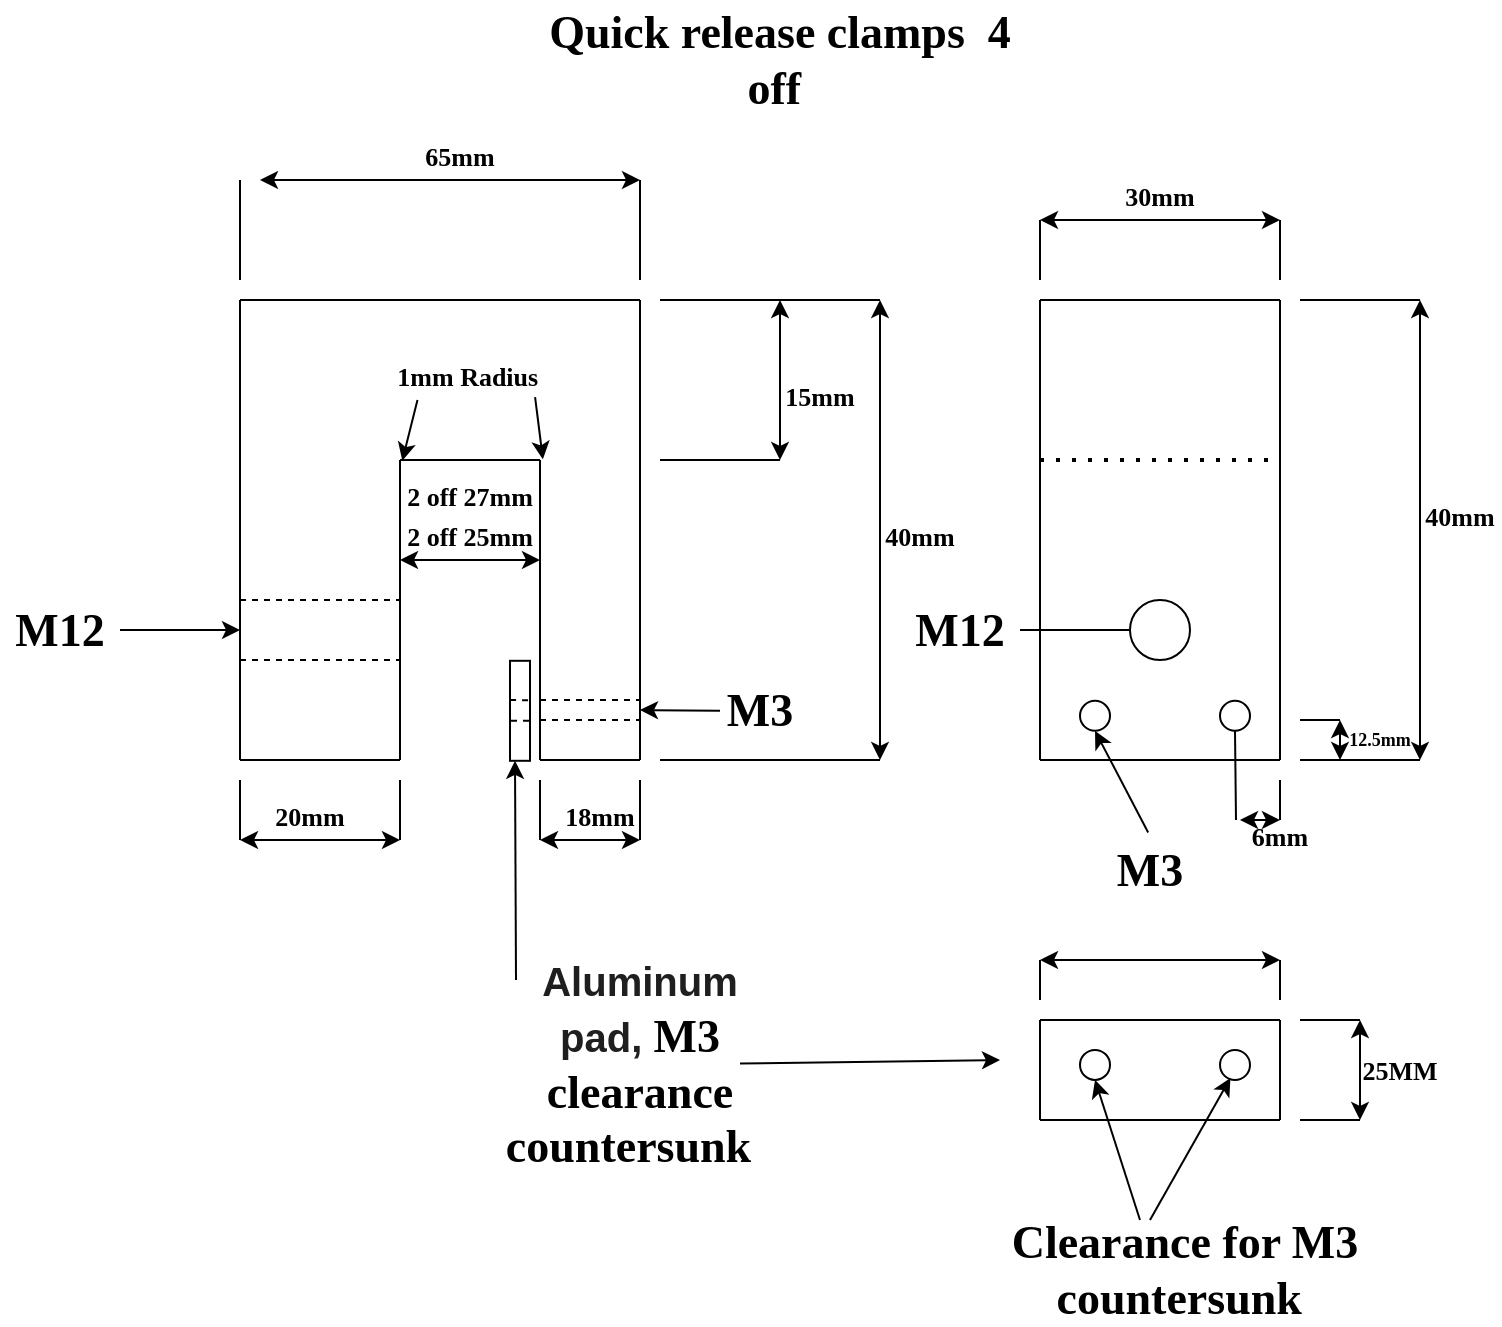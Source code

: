 <mxfile version="24.2.5" type="github">
  <diagram name="Page-1" id="D4QySljkWwXS3y5ZSYCn">
    <mxGraphModel dx="1426" dy="913" grid="1" gridSize="10" guides="1" tooltips="1" connect="1" arrows="1" fold="1" page="1" pageScale="1" pageWidth="850" pageHeight="1100" math="0" shadow="0">
      <root>
        <mxCell id="0" />
        <mxCell id="1" parent="0" />
        <mxCell id="aiz-7ZvKKJUCS8Ez0zSB-1" value="" style="endArrow=none;html=1;rounded=0;" parent="1" edge="1">
          <mxGeometry width="50" height="50" relative="1" as="geometry">
            <mxPoint x="240" y="400" as="sourcePoint" />
            <mxPoint x="440" y="400" as="targetPoint" />
          </mxGeometry>
        </mxCell>
        <mxCell id="aiz-7ZvKKJUCS8Ez0zSB-2" value="" style="endArrow=none;html=1;rounded=0;" parent="1" edge="1">
          <mxGeometry width="50" height="50" relative="1" as="geometry">
            <mxPoint x="440" y="630" as="sourcePoint" />
            <mxPoint x="440" y="400" as="targetPoint" />
          </mxGeometry>
        </mxCell>
        <mxCell id="aiz-7ZvKKJUCS8Ez0zSB-3" value="" style="endArrow=none;html=1;rounded=0;" parent="1" edge="1">
          <mxGeometry width="50" height="50" relative="1" as="geometry">
            <mxPoint x="320" y="480" as="sourcePoint" />
            <mxPoint x="390" y="480" as="targetPoint" />
          </mxGeometry>
        </mxCell>
        <mxCell id="aiz-7ZvKKJUCS8Ez0zSB-4" value="" style="endArrow=none;html=1;rounded=0;" parent="1" edge="1">
          <mxGeometry width="50" height="50" relative="1" as="geometry">
            <mxPoint x="240" y="480" as="sourcePoint" />
            <mxPoint x="240" y="400" as="targetPoint" />
          </mxGeometry>
        </mxCell>
        <mxCell id="aiz-7ZvKKJUCS8Ez0zSB-5" value="" style="endArrow=none;html=1;rounded=0;" parent="1" edge="1">
          <mxGeometry width="50" height="50" relative="1" as="geometry">
            <mxPoint x="390" y="480" as="sourcePoint" />
            <mxPoint x="390" y="630" as="targetPoint" />
          </mxGeometry>
        </mxCell>
        <mxCell id="aiz-7ZvKKJUCS8Ez0zSB-6" value="" style="endArrow=none;html=1;rounded=0;" parent="1" edge="1">
          <mxGeometry width="50" height="50" relative="1" as="geometry">
            <mxPoint x="390" y="630" as="sourcePoint" />
            <mxPoint x="440" y="630" as="targetPoint" />
          </mxGeometry>
        </mxCell>
        <mxCell id="aiz-7ZvKKJUCS8Ez0zSB-9" value="" style="endArrow=classic;html=1;rounded=0;exitX=1;exitY=0.5;exitDx=0;exitDy=0;" parent="1" source="aiz-7ZvKKJUCS8Ez0zSB-10" edge="1">
          <mxGeometry width="50" height="50" relative="1" as="geometry">
            <mxPoint x="180" y="370" as="sourcePoint" />
            <mxPoint x="240" y="565" as="targetPoint" />
          </mxGeometry>
        </mxCell>
        <mxCell id="aiz-7ZvKKJUCS8Ez0zSB-10" value="M12" style="text;html=1;align=center;verticalAlign=middle;whiteSpace=wrap;rounded=0;fontFamily=Times New Roman;fontStyle=1;fontSize=23;" parent="1" vertex="1">
          <mxGeometry x="120" y="550" width="60" height="30" as="geometry" />
        </mxCell>
        <mxCell id="aiz-7ZvKKJUCS8Ez0zSB-11" value="" style="endArrow=none;dashed=1;html=1;rounded=0;" parent="1" edge="1">
          <mxGeometry width="50" height="50" relative="1" as="geometry">
            <mxPoint x="390" y="600" as="sourcePoint" />
            <mxPoint x="440" y="600" as="targetPoint" />
          </mxGeometry>
        </mxCell>
        <mxCell id="aiz-7ZvKKJUCS8Ez0zSB-12" value="" style="endArrow=none;dashed=1;html=1;rounded=0;" parent="1" edge="1">
          <mxGeometry width="50" height="50" relative="1" as="geometry">
            <mxPoint x="390" y="610" as="sourcePoint" />
            <mxPoint x="440" y="610" as="targetPoint" />
          </mxGeometry>
        </mxCell>
        <mxCell id="aiz-7ZvKKJUCS8Ez0zSB-14" value="" style="endArrow=classic;html=1;rounded=0;exitX=0;exitY=0.5;exitDx=0;exitDy=0;" parent="1" source="aiz-7ZvKKJUCS8Ez0zSB-15" edge="1">
          <mxGeometry width="50" height="50" relative="1" as="geometry">
            <mxPoint x="350" y="650" as="sourcePoint" />
            <mxPoint x="440" y="605" as="targetPoint" />
            <Array as="points">
              <mxPoint x="440" y="605" />
            </Array>
          </mxGeometry>
        </mxCell>
        <mxCell id="aiz-7ZvKKJUCS8Ez0zSB-15" value="M3" style="text;html=1;align=center;verticalAlign=middle;whiteSpace=wrap;rounded=0;fontFamily=Times New Roman;fontStyle=1;fontSize=23;" parent="1" vertex="1">
          <mxGeometry x="480" y="590.4" width="40" height="30" as="geometry" />
        </mxCell>
        <mxCell id="aiz-7ZvKKJUCS8Ez0zSB-16" value="Quick release clamps&amp;nbsp; 4 off&amp;nbsp;" style="text;html=1;align=center;verticalAlign=middle;whiteSpace=wrap;rounded=0;fontFamily=Times New Roman;fontStyle=1;fontSize=23;" parent="1" vertex="1">
          <mxGeometry x="380" y="250" width="260" height="60" as="geometry" />
        </mxCell>
        <mxCell id="aiz-7ZvKKJUCS8Ez0zSB-17" value="" style="endArrow=none;html=1;rounded=0;" parent="1" edge="1">
          <mxGeometry width="50" height="50" relative="1" as="geometry">
            <mxPoint x="450" y="400" as="sourcePoint" />
            <mxPoint x="560" y="400" as="targetPoint" />
          </mxGeometry>
        </mxCell>
        <mxCell id="aiz-7ZvKKJUCS8Ez0zSB-18" value="" style="endArrow=none;html=1;rounded=0;" parent="1" edge="1">
          <mxGeometry width="50" height="50" relative="1" as="geometry">
            <mxPoint x="450" y="630" as="sourcePoint" />
            <mxPoint x="560" y="630" as="targetPoint" />
          </mxGeometry>
        </mxCell>
        <mxCell id="aiz-7ZvKKJUCS8Ez0zSB-23" value="" style="endArrow=classic;startArrow=classic;html=1;rounded=0;" parent="1" edge="1">
          <mxGeometry width="50" height="50" relative="1" as="geometry">
            <mxPoint x="560" y="630" as="sourcePoint" />
            <mxPoint x="560" y="400" as="targetPoint" />
          </mxGeometry>
        </mxCell>
        <mxCell id="aiz-7ZvKKJUCS8Ez0zSB-26" value="" style="rounded=0;whiteSpace=wrap;html=1;rotation=90;" parent="1" vertex="1">
          <mxGeometry x="355" y="600.4" width="50" height="10" as="geometry" />
        </mxCell>
        <mxCell id="aiz-7ZvKKJUCS8Ez0zSB-27" value="" style="endArrow=none;dashed=1;html=1;rounded=0;exitX=0.392;exitY=0.996;exitDx=0;exitDy=0;exitPerimeter=0;entryX=0.395;entryY=0.073;entryDx=0;entryDy=0;entryPerimeter=0;" parent="1" source="aiz-7ZvKKJUCS8Ez0zSB-26" target="aiz-7ZvKKJUCS8Ez0zSB-26" edge="1">
          <mxGeometry width="50" height="50" relative="1" as="geometry">
            <mxPoint x="365" y="650.4" as="sourcePoint" />
            <mxPoint x="385" y="600.4" as="targetPoint" />
          </mxGeometry>
        </mxCell>
        <mxCell id="aiz-7ZvKKJUCS8Ez0zSB-28" value="" style="endArrow=none;dashed=1;html=1;rounded=0;exitX=0.399;exitY=0.862;exitDx=0;exitDy=0;exitPerimeter=0;" parent="1" edge="1">
          <mxGeometry width="50" height="50" relative="1" as="geometry">
            <mxPoint x="375.5" y="610.4" as="sourcePoint" />
            <mxPoint x="384.5" y="610.4" as="targetPoint" />
          </mxGeometry>
        </mxCell>
        <mxCell id="aiz-7ZvKKJUCS8Ez0zSB-29" value="&lt;span style=&quot;color: rgb(31, 31, 31); font-family: &amp;quot;Google Sans&amp;quot;, arial, sans-serif; font-size: 20px; text-align: left; background-color: rgb(255, 255, 255);&quot;&gt;Aluminum pad,&lt;/span&gt;&lt;span style=&quot;color: rgb(31, 31, 31); font-family: &amp;quot;Google Sans&amp;quot;, arial, sans-serif; font-size: 20px; font-weight: 400; text-align: left; background-color: rgb(255, 255, 255);&quot;&gt;&amp;nbsp;&lt;/span&gt;M3 clearance countersunk&amp;nbsp;&amp;nbsp;" style="text;html=1;align=center;verticalAlign=middle;whiteSpace=wrap;rounded=0;fontFamily=Times New Roman;fontStyle=1;fontSize=23;" parent="1" vertex="1">
          <mxGeometry x="390" y="767.46" width="100" height="30" as="geometry" />
        </mxCell>
        <mxCell id="aiz-7ZvKKJUCS8Ez0zSB-32" value="" style="endArrow=classic;html=1;rounded=0;entryX=1;entryY=0.75;entryDx=0;entryDy=0;" parent="1" target="aiz-7ZvKKJUCS8Ez0zSB-26" edge="1">
          <mxGeometry width="50" height="50" relative="1" as="geometry">
            <mxPoint x="378" y="740" as="sourcePoint" />
            <mxPoint x="620" y="730" as="targetPoint" />
          </mxGeometry>
        </mxCell>
        <mxCell id="aiz-7ZvKKJUCS8Ez0zSB-34" value="" style="endArrow=none;html=1;rounded=0;" parent="1" edge="1">
          <mxGeometry width="50" height="50" relative="1" as="geometry">
            <mxPoint x="640" y="630" as="sourcePoint" />
            <mxPoint x="640" y="400" as="targetPoint" />
          </mxGeometry>
        </mxCell>
        <mxCell id="aiz-7ZvKKJUCS8Ez0zSB-35" value="" style="endArrow=none;html=1;rounded=0;" parent="1" edge="1">
          <mxGeometry width="50" height="50" relative="1" as="geometry">
            <mxPoint x="760" y="400" as="sourcePoint" />
            <mxPoint x="640" y="400" as="targetPoint" />
          </mxGeometry>
        </mxCell>
        <mxCell id="aiz-7ZvKKJUCS8Ez0zSB-36" value="" style="endArrow=none;html=1;rounded=0;" parent="1" edge="1">
          <mxGeometry width="50" height="50" relative="1" as="geometry">
            <mxPoint x="760" y="400" as="sourcePoint" />
            <mxPoint x="760" y="630" as="targetPoint" />
          </mxGeometry>
        </mxCell>
        <mxCell id="aiz-7ZvKKJUCS8Ez0zSB-37" value="" style="endArrow=none;html=1;rounded=0;" parent="1" edge="1">
          <mxGeometry width="50" height="50" relative="1" as="geometry">
            <mxPoint x="760" y="630" as="sourcePoint" />
            <mxPoint x="640" y="630" as="targetPoint" />
          </mxGeometry>
        </mxCell>
        <mxCell id="aiz-7ZvKKJUCS8Ez0zSB-38" value="" style="endArrow=none;dashed=1;html=1;dashPattern=1 3;strokeWidth=2;rounded=0;" parent="1" edge="1">
          <mxGeometry width="50" height="50" relative="1" as="geometry">
            <mxPoint x="640" y="480" as="sourcePoint" />
            <mxPoint x="760" y="480" as="targetPoint" />
          </mxGeometry>
        </mxCell>
        <mxCell id="aiz-7ZvKKJUCS8Ez0zSB-40" value="M12" style="text;html=1;align=center;verticalAlign=middle;whiteSpace=wrap;rounded=0;fontFamily=Times New Roman;fontStyle=1;fontSize=23;" parent="1" vertex="1">
          <mxGeometry x="570" y="550" width="60" height="30" as="geometry" />
        </mxCell>
        <mxCell id="aiz-7ZvKKJUCS8Ez0zSB-41" value="" style="endArrow=classic;html=1;rounded=0;entryX=1;entryY=0.5;entryDx=0;entryDy=0;" parent="1" source="aiz-7ZvKKJUCS8Ez0zSB-40" target="aiz-7ZvKKJUCS8Ez0zSB-92" edge="1">
          <mxGeometry width="50" height="50" relative="1" as="geometry">
            <mxPoint x="450" y="540" as="sourcePoint" />
            <mxPoint x="770" y="450" as="targetPoint" />
          </mxGeometry>
        </mxCell>
        <mxCell id="aiz-7ZvKKJUCS8Ez0zSB-42" value="" style="endArrow=none;html=1;rounded=0;" parent="1" edge="1">
          <mxGeometry width="50" height="50" relative="1" as="geometry">
            <mxPoint x="240" y="390" as="sourcePoint" />
            <mxPoint x="240" y="340" as="targetPoint" />
          </mxGeometry>
        </mxCell>
        <mxCell id="aiz-7ZvKKJUCS8Ez0zSB-43" value="" style="endArrow=none;html=1;rounded=0;" parent="1" edge="1">
          <mxGeometry width="50" height="50" relative="1" as="geometry">
            <mxPoint x="440" y="390" as="sourcePoint" />
            <mxPoint x="440" y="340" as="targetPoint" />
          </mxGeometry>
        </mxCell>
        <mxCell id="aiz-7ZvKKJUCS8Ez0zSB-44" value="" style="endArrow=classic;startArrow=classic;html=1;rounded=0;" parent="1" edge="1">
          <mxGeometry width="50" height="50" relative="1" as="geometry">
            <mxPoint x="250" y="340" as="sourcePoint" />
            <mxPoint x="440" y="340" as="targetPoint" />
          </mxGeometry>
        </mxCell>
        <mxCell id="aiz-7ZvKKJUCS8Ez0zSB-45" value="" style="endArrow=none;html=1;rounded=0;" parent="1" edge="1">
          <mxGeometry width="50" height="50" relative="1" as="geometry">
            <mxPoint x="450" y="480" as="sourcePoint" />
            <mxPoint x="510" y="480" as="targetPoint" />
          </mxGeometry>
        </mxCell>
        <mxCell id="aiz-7ZvKKJUCS8Ez0zSB-49" value="" style="endArrow=classic;startArrow=classic;html=1;rounded=0;" parent="1" edge="1">
          <mxGeometry width="50" height="50" relative="1" as="geometry">
            <mxPoint x="510" y="480" as="sourcePoint" />
            <mxPoint x="510" y="400" as="targetPoint" />
          </mxGeometry>
        </mxCell>
        <mxCell id="aiz-7ZvKKJUCS8Ez0zSB-50" value="&lt;font style=&quot;font-size: 13px;&quot;&gt;15mm&lt;/font&gt;" style="text;html=1;align=center;verticalAlign=middle;whiteSpace=wrap;rounded=0;fontFamily=Times New Roman;fontStyle=1;fontSize=23;" parent="1" vertex="1">
          <mxGeometry x="510" y="430" width="40" height="30" as="geometry" />
        </mxCell>
        <mxCell id="aiz-7ZvKKJUCS8Ez0zSB-51" value="" style="endArrow=none;html=1;rounded=0;" parent="1" edge="1">
          <mxGeometry width="50" height="50" relative="1" as="geometry">
            <mxPoint x="640" y="360" as="sourcePoint" />
            <mxPoint x="640" y="390" as="targetPoint" />
          </mxGeometry>
        </mxCell>
        <mxCell id="aiz-7ZvKKJUCS8Ez0zSB-52" value="" style="endArrow=none;html=1;rounded=0;" parent="1" edge="1">
          <mxGeometry width="50" height="50" relative="1" as="geometry">
            <mxPoint x="760" y="360" as="sourcePoint" />
            <mxPoint x="760" y="390" as="targetPoint" />
          </mxGeometry>
        </mxCell>
        <mxCell id="aiz-7ZvKKJUCS8Ez0zSB-53" value="" style="endArrow=classic;startArrow=classic;html=1;rounded=0;" parent="1" edge="1">
          <mxGeometry width="50" height="50" relative="1" as="geometry">
            <mxPoint x="640" y="360" as="sourcePoint" />
            <mxPoint x="760" y="360" as="targetPoint" />
          </mxGeometry>
        </mxCell>
        <mxCell id="aiz-7ZvKKJUCS8Ez0zSB-54" value="&lt;font style=&quot;font-size: 13px;&quot;&gt;30mm&lt;/font&gt;" style="text;html=1;align=center;verticalAlign=middle;whiteSpace=wrap;rounded=0;fontFamily=Times New Roman;fontStyle=1;fontSize=23;" parent="1" vertex="1">
          <mxGeometry x="680" y="330" width="40" height="30" as="geometry" />
        </mxCell>
        <mxCell id="aiz-7ZvKKJUCS8Ez0zSB-57" value="" style="ellipse;whiteSpace=wrap;html=1;aspect=fixed;" parent="1" vertex="1">
          <mxGeometry x="660" y="600.4" width="15" height="15" as="geometry" />
        </mxCell>
        <mxCell id="aiz-7ZvKKJUCS8Ez0zSB-58" value="M3" style="text;html=1;align=center;verticalAlign=middle;whiteSpace=wrap;rounded=0;fontFamily=Times New Roman;fontStyle=1;fontSize=23;" parent="1" vertex="1">
          <mxGeometry x="675" y="670" width="40" height="30" as="geometry" />
        </mxCell>
        <mxCell id="aiz-7ZvKKJUCS8Ez0zSB-60" value="" style="endArrow=classic;html=1;rounded=0;entryX=0.5;entryY=1;entryDx=0;entryDy=0;exitX=0.477;exitY=-0.126;exitDx=0;exitDy=0;exitPerimeter=0;" parent="1" source="aiz-7ZvKKJUCS8Ez0zSB-58" target="aiz-7ZvKKJUCS8Ez0zSB-57" edge="1">
          <mxGeometry width="50" height="50" relative="1" as="geometry">
            <mxPoint x="530" y="540" as="sourcePoint" />
            <mxPoint x="580" y="490" as="targetPoint" />
          </mxGeometry>
        </mxCell>
        <mxCell id="aiz-7ZvKKJUCS8Ez0zSB-61" value="" style="endArrow=none;html=1;rounded=0;" parent="1" edge="1">
          <mxGeometry width="50" height="50" relative="1" as="geometry">
            <mxPoint x="240" y="480" as="sourcePoint" />
            <mxPoint x="240" y="630" as="targetPoint" />
          </mxGeometry>
        </mxCell>
        <mxCell id="aiz-7ZvKKJUCS8Ez0zSB-62" value="" style="endArrow=none;html=1;rounded=0;" parent="1" edge="1">
          <mxGeometry width="50" height="50" relative="1" as="geometry">
            <mxPoint x="320" y="480" as="sourcePoint" />
            <mxPoint x="320" y="630" as="targetPoint" />
          </mxGeometry>
        </mxCell>
        <mxCell id="aiz-7ZvKKJUCS8Ez0zSB-63" value="" style="endArrow=none;html=1;rounded=0;" parent="1" edge="1">
          <mxGeometry width="50" height="50" relative="1" as="geometry">
            <mxPoint x="240" y="630" as="sourcePoint" />
            <mxPoint x="320" y="630" as="targetPoint" />
          </mxGeometry>
        </mxCell>
        <mxCell id="aiz-7ZvKKJUCS8Ez0zSB-66" value="" style="endArrow=classic;startArrow=classic;html=1;rounded=0;" parent="1" edge="1">
          <mxGeometry width="50" height="50" relative="1" as="geometry">
            <mxPoint x="320" y="530" as="sourcePoint" />
            <mxPoint x="390" y="530" as="targetPoint" />
          </mxGeometry>
        </mxCell>
        <mxCell id="aiz-7ZvKKJUCS8Ez0zSB-67" value="&lt;font style=&quot;font-size: 13px;&quot;&gt;2 off 27mm&lt;/font&gt;" style="text;html=1;align=center;verticalAlign=middle;whiteSpace=wrap;rounded=0;fontFamily=Times New Roman;fontStyle=1;fontSize=23;" parent="1" vertex="1">
          <mxGeometry x="310" y="480" width="90" height="30" as="geometry" />
        </mxCell>
        <mxCell id="aiz-7ZvKKJUCS8Ez0zSB-74" value="" style="ellipse;whiteSpace=wrap;html=1;aspect=fixed;" parent="1" vertex="1">
          <mxGeometry x="730" y="600.4" width="15" height="15" as="geometry" />
        </mxCell>
        <mxCell id="aiz-7ZvKKJUCS8Ez0zSB-75" value="" style="endArrow=none;dashed=1;html=1;rounded=0;" parent="1" edge="1">
          <mxGeometry width="50" height="50" relative="1" as="geometry">
            <mxPoint x="240" y="550" as="sourcePoint" />
            <mxPoint x="320" y="550" as="targetPoint" />
          </mxGeometry>
        </mxCell>
        <mxCell id="aiz-7ZvKKJUCS8Ez0zSB-76" value="" style="endArrow=none;dashed=1;html=1;rounded=0;" parent="1" edge="1">
          <mxGeometry width="50" height="50" relative="1" as="geometry">
            <mxPoint x="240" y="580" as="sourcePoint" />
            <mxPoint x="320" y="580" as="targetPoint" />
          </mxGeometry>
        </mxCell>
        <mxCell id="aiz-7ZvKKJUCS8Ez0zSB-77" value="&lt;font style=&quot;font-size: 13px;&quot;&gt;40mm&lt;/font&gt;" style="text;html=1;align=center;verticalAlign=middle;whiteSpace=wrap;rounded=0;fontFamily=Times New Roman;fontStyle=1;fontSize=23;" parent="1" vertex="1">
          <mxGeometry x="560" y="500" width="40" height="30" as="geometry" />
        </mxCell>
        <mxCell id="aiz-7ZvKKJUCS8Ez0zSB-79" value="" style="endArrow=none;html=1;rounded=0;" parent="1" edge="1">
          <mxGeometry width="50" height="50" relative="1" as="geometry">
            <mxPoint x="240" y="670" as="sourcePoint" />
            <mxPoint x="240" y="640" as="targetPoint" />
          </mxGeometry>
        </mxCell>
        <mxCell id="aiz-7ZvKKJUCS8Ez0zSB-80" value="" style="endArrow=none;html=1;rounded=0;" parent="1" edge="1">
          <mxGeometry width="50" height="50" relative="1" as="geometry">
            <mxPoint x="320" y="670" as="sourcePoint" />
            <mxPoint x="320" y="640" as="targetPoint" />
          </mxGeometry>
        </mxCell>
        <mxCell id="aiz-7ZvKKJUCS8Ez0zSB-81" value="" style="endArrow=classic;startArrow=classic;html=1;rounded=0;" parent="1" edge="1">
          <mxGeometry width="50" height="50" relative="1" as="geometry">
            <mxPoint x="240" y="670" as="sourcePoint" />
            <mxPoint x="320" y="670" as="targetPoint" />
          </mxGeometry>
        </mxCell>
        <mxCell id="aiz-7ZvKKJUCS8Ez0zSB-82" value="&lt;font style=&quot;font-size: 13px;&quot;&gt;20mm&lt;/font&gt;" style="text;html=1;align=center;verticalAlign=middle;whiteSpace=wrap;rounded=0;fontFamily=Times New Roman;fontStyle=1;fontSize=23;" parent="1" vertex="1">
          <mxGeometry x="255" y="640" width="40" height="30" as="geometry" />
        </mxCell>
        <mxCell id="aiz-7ZvKKJUCS8Ez0zSB-83" value="&lt;font style=&quot;font-size: 13px;&quot;&gt;2 off 25mm&lt;/font&gt;" style="text;html=1;align=center;verticalAlign=middle;whiteSpace=wrap;rounded=0;fontFamily=Times New Roman;fontStyle=1;fontSize=23;" parent="1" vertex="1">
          <mxGeometry x="310" y="500" width="90" height="30" as="geometry" />
        </mxCell>
        <mxCell id="aiz-7ZvKKJUCS8Ez0zSB-85" value="" style="endArrow=none;html=1;rounded=0;" parent="1" edge="1">
          <mxGeometry width="50" height="50" relative="1" as="geometry">
            <mxPoint x="390" y="670" as="sourcePoint" />
            <mxPoint x="390" y="640" as="targetPoint" />
          </mxGeometry>
        </mxCell>
        <mxCell id="aiz-7ZvKKJUCS8Ez0zSB-86" value="" style="endArrow=none;html=1;rounded=0;" parent="1" edge="1">
          <mxGeometry width="50" height="50" relative="1" as="geometry">
            <mxPoint x="440" y="670" as="sourcePoint" />
            <mxPoint x="440" y="640" as="targetPoint" />
          </mxGeometry>
        </mxCell>
        <mxCell id="aiz-7ZvKKJUCS8Ez0zSB-87" value="" style="endArrow=classic;startArrow=classic;html=1;rounded=0;" parent="1" edge="1">
          <mxGeometry width="50" height="50" relative="1" as="geometry">
            <mxPoint x="390" y="670" as="sourcePoint" />
            <mxPoint x="440" y="670" as="targetPoint" />
          </mxGeometry>
        </mxCell>
        <mxCell id="aiz-7ZvKKJUCS8Ez0zSB-88" value="&lt;font style=&quot;font-size: 13px;&quot;&gt;18mm&lt;/font&gt;" style="text;html=1;align=center;verticalAlign=middle;whiteSpace=wrap;rounded=0;fontFamily=Times New Roman;fontStyle=1;fontSize=23;" parent="1" vertex="1">
          <mxGeometry x="400" y="640" width="40" height="30" as="geometry" />
        </mxCell>
        <mxCell id="aiz-7ZvKKJUCS8Ez0zSB-89" value="" style="endArrow=classic;html=1;rounded=0;" parent="1" source="aiz-7ZvKKJUCS8Ez0zSB-29" edge="1">
          <mxGeometry width="50" height="50" relative="1" as="geometry">
            <mxPoint x="480" y="700" as="sourcePoint" />
            <mxPoint x="620" y="780" as="targetPoint" />
          </mxGeometry>
        </mxCell>
        <mxCell id="aiz-7ZvKKJUCS8Ez0zSB-90" value="" style="ellipse;whiteSpace=wrap;html=1;aspect=fixed;" parent="1" vertex="1">
          <mxGeometry x="660" y="774.96" width="15" height="15" as="geometry" />
        </mxCell>
        <mxCell id="aiz-7ZvKKJUCS8Ez0zSB-91" value="" style="ellipse;whiteSpace=wrap;html=1;aspect=fixed;" parent="1" vertex="1">
          <mxGeometry x="730" y="775" width="15" height="15" as="geometry" />
        </mxCell>
        <mxCell id="aiz-7ZvKKJUCS8Ez0zSB-92" value="" style="ellipse;whiteSpace=wrap;html=1;aspect=fixed;" parent="1" vertex="1">
          <mxGeometry x="685" y="550" width="30" height="30" as="geometry" />
        </mxCell>
        <mxCell id="aiz-7ZvKKJUCS8Ez0zSB-93" value="&lt;font style=&quot;font-size: 13px;&quot;&gt;65mm&lt;/font&gt;" style="text;html=1;align=center;verticalAlign=middle;whiteSpace=wrap;rounded=0;fontFamily=Times New Roman;fontStyle=1;fontSize=23;" parent="1" vertex="1">
          <mxGeometry x="330" y="310" width="40" height="30" as="geometry" />
        </mxCell>
        <mxCell id="aiz-7ZvKKJUCS8Ez0zSB-94" value="" style="endArrow=classic;html=1;rounded=0;exitX=0.81;exitY=0.954;exitDx=0;exitDy=0;entryX=0.905;entryY=-0.011;entryDx=0;entryDy=0;entryPerimeter=0;exitPerimeter=0;" parent="1" source="aiz-7ZvKKJUCS8Ez0zSB-95" target="aiz-7ZvKKJUCS8Ez0zSB-67" edge="1">
          <mxGeometry width="50" height="50" relative="1" as="geometry">
            <mxPoint x="380" y="430" as="sourcePoint" />
            <mxPoint x="387" y="476" as="targetPoint" />
          </mxGeometry>
        </mxCell>
        <mxCell id="aiz-7ZvKKJUCS8Ez0zSB-95" value="&lt;span style=&quot;font-size: 13px;&quot;&gt;&amp;nbsp;1mm Radius&amp;nbsp;&amp;nbsp;&lt;/span&gt;" style="text;html=1;align=center;verticalAlign=middle;whiteSpace=wrap;rounded=0;fontFamily=Times New Roman;fontStyle=1;fontSize=23;" parent="1" vertex="1">
          <mxGeometry x="302.5" y="420" width="105" height="30" as="geometry" />
        </mxCell>
        <mxCell id="aiz-7ZvKKJUCS8Ez0zSB-96" value="" style="endArrow=classic;html=1;rounded=0;exitX=0.25;exitY=1;exitDx=0;exitDy=0;entryX=0.124;entryY=0.011;entryDx=0;entryDy=0;entryPerimeter=0;" parent="1" source="aiz-7ZvKKJUCS8Ez0zSB-95" target="aiz-7ZvKKJUCS8Ez0zSB-67" edge="1">
          <mxGeometry width="50" height="50" relative="1" as="geometry">
            <mxPoint x="480" y="640" as="sourcePoint" />
            <mxPoint x="530" y="590" as="targetPoint" />
          </mxGeometry>
        </mxCell>
        <mxCell id="aiz-7ZvKKJUCS8Ez0zSB-99" value="" style="endArrow=none;html=1;rounded=0;" parent="1" edge="1">
          <mxGeometry width="50" height="50" relative="1" as="geometry">
            <mxPoint x="770" y="400" as="sourcePoint" />
            <mxPoint x="830" y="400" as="targetPoint" />
          </mxGeometry>
        </mxCell>
        <mxCell id="aiz-7ZvKKJUCS8Ez0zSB-100" value="" style="endArrow=none;html=1;rounded=0;" parent="1" edge="1">
          <mxGeometry width="50" height="50" relative="1" as="geometry">
            <mxPoint x="770" y="630" as="sourcePoint" />
            <mxPoint x="830" y="630" as="targetPoint" />
          </mxGeometry>
        </mxCell>
        <mxCell id="aiz-7ZvKKJUCS8Ez0zSB-101" value="" style="endArrow=classic;startArrow=classic;html=1;rounded=0;" parent="1" edge="1">
          <mxGeometry width="50" height="50" relative="1" as="geometry">
            <mxPoint x="830" y="630" as="sourcePoint" />
            <mxPoint x="830" y="400" as="targetPoint" />
          </mxGeometry>
        </mxCell>
        <mxCell id="aiz-7ZvKKJUCS8Ez0zSB-102" value="&lt;font style=&quot;font-size: 13px;&quot;&gt;40mm&lt;/font&gt;" style="text;html=1;align=center;verticalAlign=middle;whiteSpace=wrap;rounded=0;fontFamily=Times New Roman;fontStyle=1;fontSize=23;" parent="1" vertex="1">
          <mxGeometry x="830" y="490" width="40" height="30" as="geometry" />
        </mxCell>
        <mxCell id="aiz-7ZvKKJUCS8Ez0zSB-103" value="" style="endArrow=none;html=1;rounded=0;" parent="1" edge="1">
          <mxGeometry width="50" height="50" relative="1" as="geometry">
            <mxPoint x="640" y="760" as="sourcePoint" />
            <mxPoint x="760" y="760" as="targetPoint" />
          </mxGeometry>
        </mxCell>
        <mxCell id="aiz-7ZvKKJUCS8Ez0zSB-105" value="" style="endArrow=none;html=1;rounded=0;" parent="1" edge="1">
          <mxGeometry width="50" height="50" relative="1" as="geometry">
            <mxPoint x="640" y="810" as="sourcePoint" />
            <mxPoint x="760" y="810" as="targetPoint" />
          </mxGeometry>
        </mxCell>
        <mxCell id="aiz-7ZvKKJUCS8Ez0zSB-106" value="" style="endArrow=none;html=1;rounded=0;" parent="1" edge="1">
          <mxGeometry width="50" height="50" relative="1" as="geometry">
            <mxPoint x="640" y="810" as="sourcePoint" />
            <mxPoint x="640" y="760" as="targetPoint" />
          </mxGeometry>
        </mxCell>
        <mxCell id="aiz-7ZvKKJUCS8Ez0zSB-107" value="" style="endArrow=none;html=1;rounded=0;" parent="1" edge="1">
          <mxGeometry width="50" height="50" relative="1" as="geometry">
            <mxPoint x="760" y="810" as="sourcePoint" />
            <mxPoint x="760" y="760" as="targetPoint" />
          </mxGeometry>
        </mxCell>
        <mxCell id="aiz-7ZvKKJUCS8Ez0zSB-108" value="" style="endArrow=none;html=1;rounded=0;" parent="1" edge="1">
          <mxGeometry width="50" height="50" relative="1" as="geometry">
            <mxPoint x="770" y="760" as="sourcePoint" />
            <mxPoint x="800" y="760" as="targetPoint" />
          </mxGeometry>
        </mxCell>
        <mxCell id="aiz-7ZvKKJUCS8Ez0zSB-109" value="" style="endArrow=none;html=1;rounded=0;" parent="1" edge="1">
          <mxGeometry width="50" height="50" relative="1" as="geometry">
            <mxPoint x="770" y="810" as="sourcePoint" />
            <mxPoint x="800" y="810" as="targetPoint" />
          </mxGeometry>
        </mxCell>
        <mxCell id="aiz-7ZvKKJUCS8Ez0zSB-110" value="" style="endArrow=classic;startArrow=classic;html=1;rounded=0;" parent="1" edge="1">
          <mxGeometry width="50" height="50" relative="1" as="geometry">
            <mxPoint x="800" y="810" as="sourcePoint" />
            <mxPoint x="800" y="760" as="targetPoint" />
          </mxGeometry>
        </mxCell>
        <mxCell id="aiz-7ZvKKJUCS8Ez0zSB-111" value="&lt;span style=&quot;font-size: 13px;&quot;&gt;25MM&lt;/span&gt;" style="text;html=1;align=center;verticalAlign=middle;whiteSpace=wrap;rounded=0;fontFamily=Times New Roman;fontStyle=1;fontSize=23;" parent="1" vertex="1">
          <mxGeometry x="800" y="767.46" width="40" height="30" as="geometry" />
        </mxCell>
        <mxCell id="aiz-7ZvKKJUCS8Ez0zSB-112" value="" style="endArrow=none;html=1;rounded=0;" parent="1" edge="1">
          <mxGeometry width="50" height="50" relative="1" as="geometry">
            <mxPoint x="640" y="750" as="sourcePoint" />
            <mxPoint x="640" y="730" as="targetPoint" />
          </mxGeometry>
        </mxCell>
        <mxCell id="aiz-7ZvKKJUCS8Ez0zSB-113" value="" style="endArrow=none;html=1;rounded=0;" parent="1" edge="1">
          <mxGeometry width="50" height="50" relative="1" as="geometry">
            <mxPoint x="760" y="750" as="sourcePoint" />
            <mxPoint x="760" y="730" as="targetPoint" />
          </mxGeometry>
        </mxCell>
        <mxCell id="aiz-7ZvKKJUCS8Ez0zSB-114" value="" style="endArrow=classic;startArrow=classic;html=1;rounded=0;" parent="1" edge="1">
          <mxGeometry width="50" height="50" relative="1" as="geometry">
            <mxPoint x="640" y="730" as="sourcePoint" />
            <mxPoint x="760" y="730" as="targetPoint" />
          </mxGeometry>
        </mxCell>
        <mxCell id="aiz-7ZvKKJUCS8Ez0zSB-115" value="Clearance for M3 countersunk&amp;nbsp;" style="text;html=1;align=center;verticalAlign=middle;whiteSpace=wrap;rounded=0;fontFamily=Times New Roman;fontStyle=1;fontSize=23;" parent="1" vertex="1">
          <mxGeometry x="595" y="870" width="235" height="30" as="geometry" />
        </mxCell>
        <mxCell id="aiz-7ZvKKJUCS8Ez0zSB-116" value="" style="endArrow=classic;html=1;rounded=0;entryX=0.347;entryY=0.933;entryDx=0;entryDy=0;entryPerimeter=0;" parent="1" target="aiz-7ZvKKJUCS8Ez0zSB-91" edge="1">
          <mxGeometry width="50" height="50" relative="1" as="geometry">
            <mxPoint x="695" y="860" as="sourcePoint" />
            <mxPoint x="745" y="810" as="targetPoint" />
          </mxGeometry>
        </mxCell>
        <mxCell id="aiz-7ZvKKJUCS8Ez0zSB-117" value="" style="endArrow=classic;html=1;rounded=0;entryX=0.5;entryY=1;entryDx=0;entryDy=0;" parent="1" target="aiz-7ZvKKJUCS8Ez0zSB-90" edge="1">
          <mxGeometry width="50" height="50" relative="1" as="geometry">
            <mxPoint x="690" y="860" as="sourcePoint" />
            <mxPoint x="620" y="810" as="targetPoint" />
          </mxGeometry>
        </mxCell>
        <mxCell id="aiz-7ZvKKJUCS8Ez0zSB-118" value="" style="endArrow=none;html=1;rounded=0;" parent="1" edge="1">
          <mxGeometry width="50" height="50" relative="1" as="geometry">
            <mxPoint x="760" y="660" as="sourcePoint" />
            <mxPoint x="760" y="640" as="targetPoint" />
          </mxGeometry>
        </mxCell>
        <mxCell id="aiz-7ZvKKJUCS8Ez0zSB-119" value="" style="endArrow=none;html=1;rounded=0;entryX=0.5;entryY=1;entryDx=0;entryDy=0;" parent="1" target="aiz-7ZvKKJUCS8Ez0zSB-74" edge="1">
          <mxGeometry width="50" height="50" relative="1" as="geometry">
            <mxPoint x="738" y="660" as="sourcePoint" />
            <mxPoint x="737.5" y="620.4" as="targetPoint" />
          </mxGeometry>
        </mxCell>
        <mxCell id="aiz-7ZvKKJUCS8Ez0zSB-120" value="" style="endArrow=classic;startArrow=classic;html=1;rounded=0;" parent="1" edge="1">
          <mxGeometry width="50" height="50" relative="1" as="geometry">
            <mxPoint x="740" y="660" as="sourcePoint" />
            <mxPoint x="760" y="660" as="targetPoint" />
          </mxGeometry>
        </mxCell>
        <mxCell id="aiz-7ZvKKJUCS8Ez0zSB-121" value="&lt;font style=&quot;font-size: 13px;&quot;&gt;6mm&lt;/font&gt;" style="text;html=1;align=center;verticalAlign=middle;whiteSpace=wrap;rounded=0;fontFamily=Times New Roman;fontStyle=1;fontSize=23;" parent="1" vertex="1">
          <mxGeometry x="740" y="650" width="40" height="30" as="geometry" />
        </mxCell>
        <mxCell id="aiz-7ZvKKJUCS8Ez0zSB-122" value="" style="endArrow=none;html=1;rounded=0;" parent="1" edge="1">
          <mxGeometry width="50" height="50" relative="1" as="geometry">
            <mxPoint x="770" y="610" as="sourcePoint" />
            <mxPoint x="790" y="610" as="targetPoint" />
          </mxGeometry>
        </mxCell>
        <mxCell id="aiz-7ZvKKJUCS8Ez0zSB-123" value="" style="endArrow=classic;startArrow=classic;html=1;rounded=0;" parent="1" edge="1">
          <mxGeometry width="50" height="50" relative="1" as="geometry">
            <mxPoint x="790" y="630" as="sourcePoint" />
            <mxPoint x="790" y="610" as="targetPoint" />
          </mxGeometry>
        </mxCell>
        <mxCell id="aiz-7ZvKKJUCS8Ez0zSB-124" value="&lt;font style=&quot;font-size: 9px;&quot;&gt;12.5mm&lt;/font&gt;" style="text;html=1;align=center;verticalAlign=middle;whiteSpace=wrap;rounded=0;fontFamily=Times New Roman;fontStyle=1;fontSize=23;" parent="1" vertex="1">
          <mxGeometry x="790" y="600.4" width="40" height="30" as="geometry" />
        </mxCell>
      </root>
    </mxGraphModel>
  </diagram>
</mxfile>
